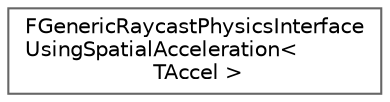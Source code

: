 digraph "Graphical Class Hierarchy"
{
 // INTERACTIVE_SVG=YES
 // LATEX_PDF_SIZE
  bgcolor="transparent";
  edge [fontname=Helvetica,fontsize=10,labelfontname=Helvetica,labelfontsize=10];
  node [fontname=Helvetica,fontsize=10,shape=box,height=0.2,width=0.4];
  rankdir="LR";
  Node0 [id="Node000000",label="FGenericRaycastPhysicsInterface\lUsingSpatialAcceleration\<\l TAccel \>",height=0.2,width=0.4,color="grey40", fillcolor="white", style="filled",URL="$d1/dce/structFGenericRaycastPhysicsInterfaceUsingSpatialAcceleration.html",tooltip=" "];
}

